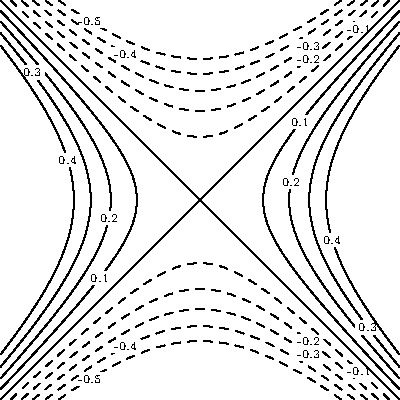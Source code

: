 import contour;
import stats;
size(200);

real f(real x, real y) {return x^2-y^2;}
int n=10;
real[] c = new real[n];
for(int i=0; i < n; ++i) c[i]=(i-n/2)/n;

pen[] p=sequence(new pen(int i) {
    return (c[i] >= 0 ? solid : dashed)+fontsize(6);
  },n);

Label[] Labels=sequence(new Label(int i) {
    return Label(c[i] != 0 ? (string) c[i] : "",Relative(unitrand()),(0,0),
		 UnFill(1bp));
  },n);

draw(Labels,contour(f,(-1,-1),(1,1),c,50),p);

